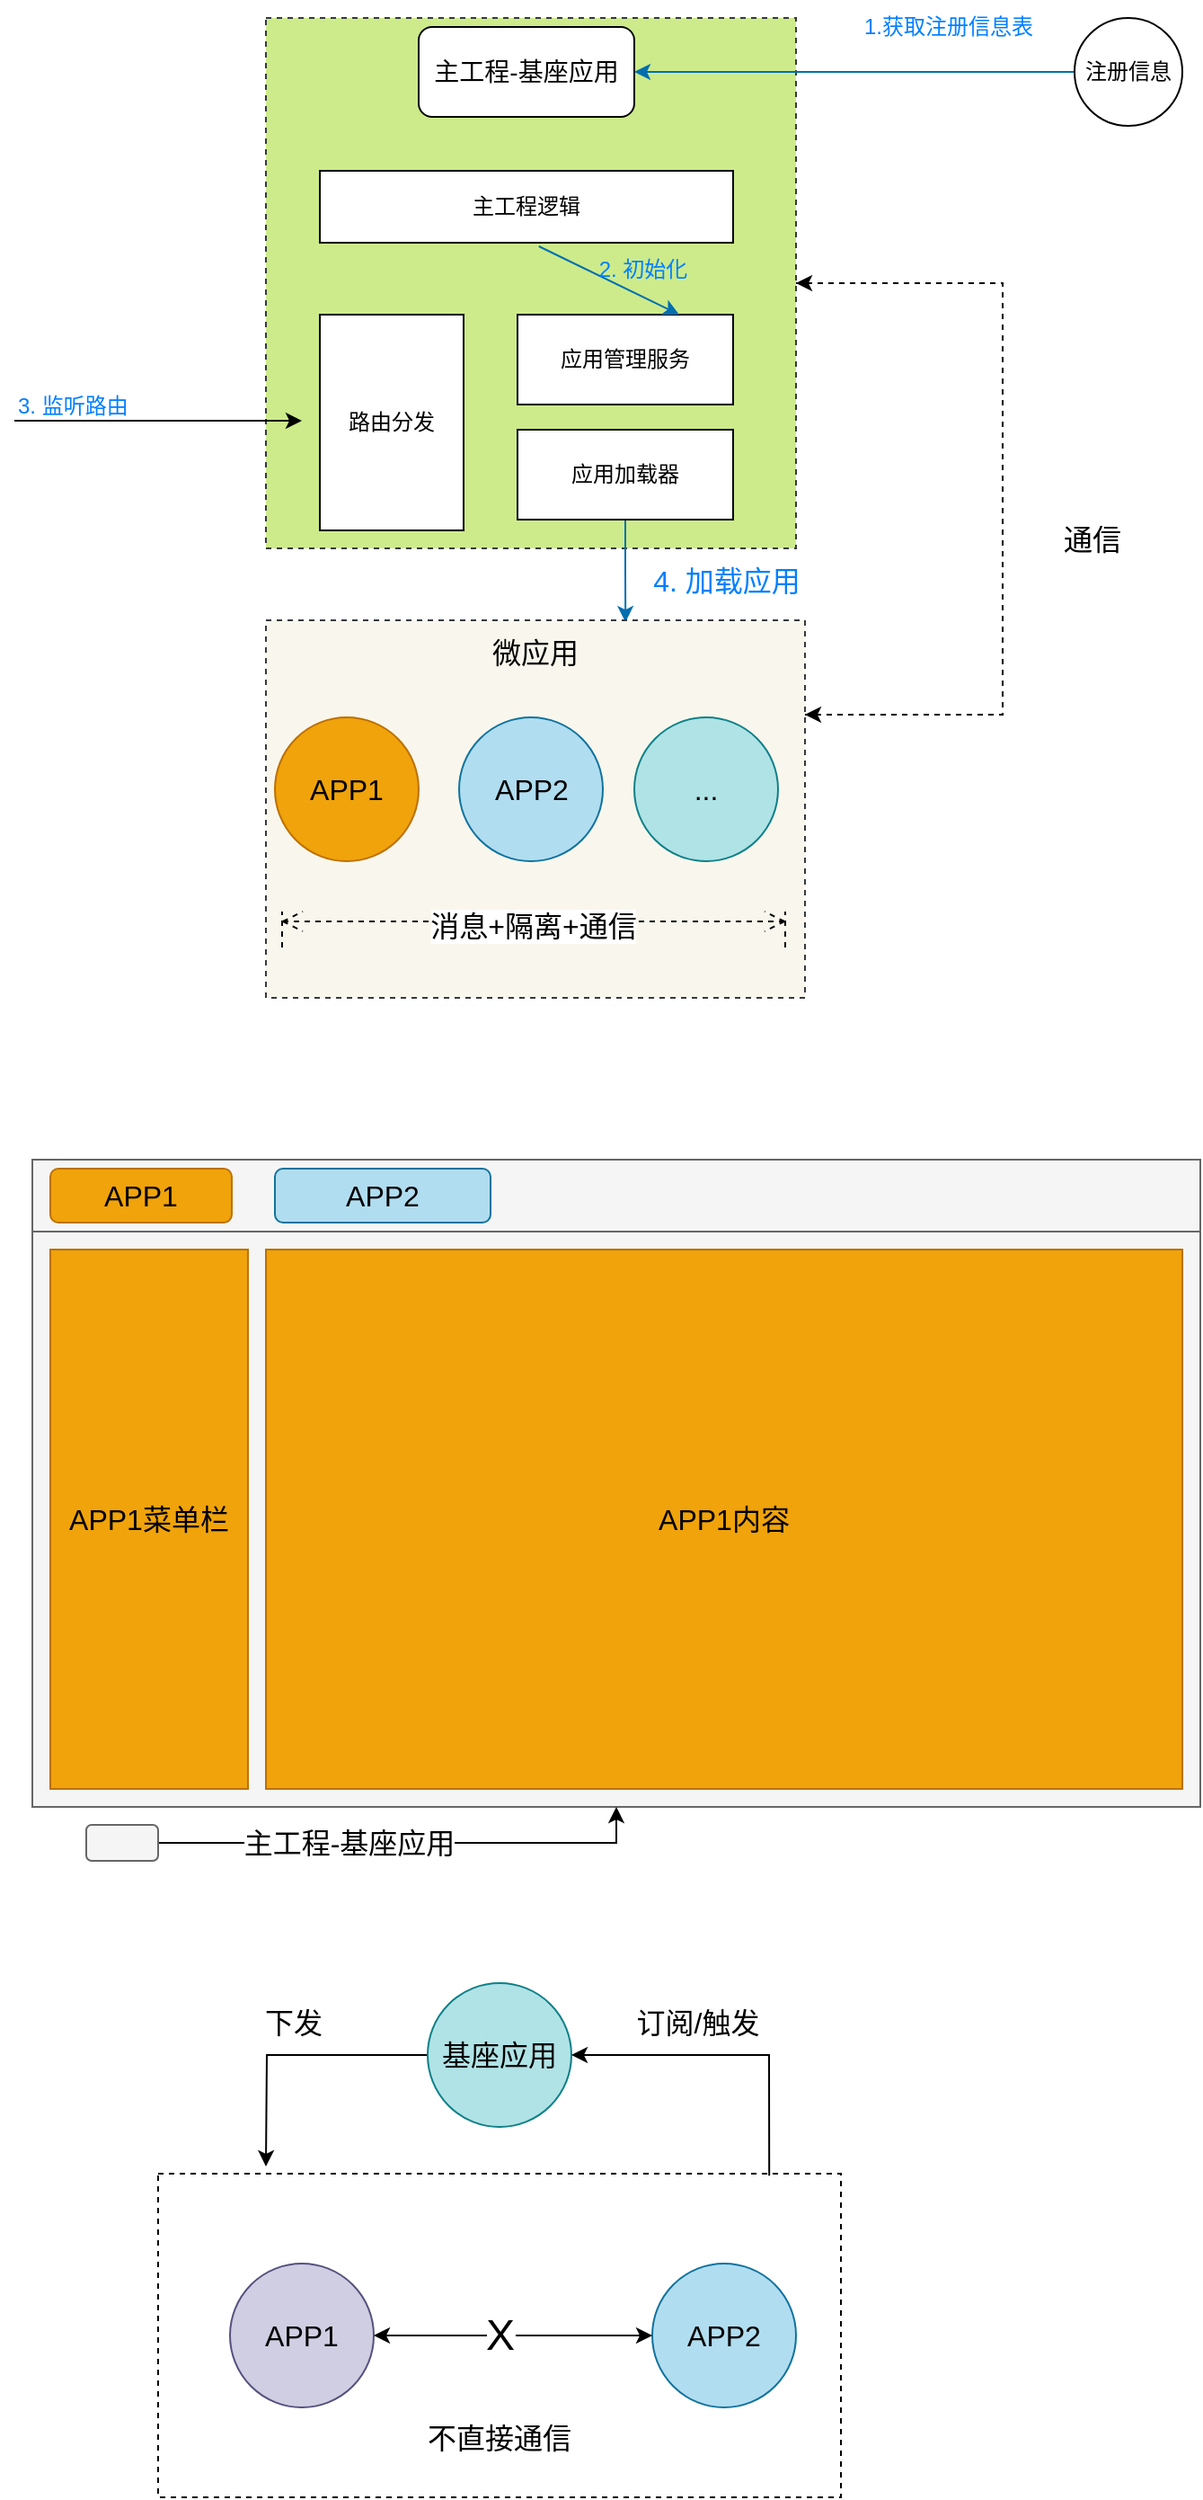 <mxfile version="19.0.3" type="device"><diagram id="MbboeBx7AhR8qSki52zz" name="第 1 页"><mxGraphModel dx="946" dy="628" grid="1" gridSize="10" guides="1" tooltips="1" connect="1" arrows="1" fold="1" page="1" pageScale="1" pageWidth="827" pageHeight="1169" math="0" shadow="0"><root><mxCell id="0"/><mxCell id="1" parent="0"/><mxCell id="MIEMwHHhxXamRDWcdJwp-39" style="edgeStyle=orthogonalEdgeStyle;rounded=0;orthogonalLoop=1;jettySize=auto;html=1;exitX=1;exitY=0.5;exitDx=0;exitDy=0;entryX=1;entryY=0.25;entryDx=0;entryDy=0;fontSize=16;fontColor=#000000;dashed=1;" parent="1" source="MIEMwHHhxXamRDWcdJwp-14" target="MIEMwHHhxXamRDWcdJwp-23" edge="1"><mxGeometry relative="1" as="geometry"><Array as="points"><mxPoint x="650" y="263"/><mxPoint x="650" y="503"/></Array></mxGeometry></mxCell><mxCell id="MIEMwHHhxXamRDWcdJwp-14" value="" style="whiteSpace=wrap;html=1;aspect=fixed;fillColor=#cdeb8b;dashed=1;strokeColor=#36393d;" parent="1" vertex="1"><mxGeometry x="240" y="115" width="295" height="295" as="geometry"/></mxCell><mxCell id="MIEMwHHhxXamRDWcdJwp-6" value="&lt;font style=&quot;font-size: 14px;&quot;&gt;主工程-基座应用&lt;/font&gt;" style="rounded=1;whiteSpace=wrap;html=1;" parent="1" vertex="1"><mxGeometry x="325" y="120" width="120" height="50" as="geometry"/></mxCell><mxCell id="MIEMwHHhxXamRDWcdJwp-7" value="主工程逻辑" style="rounded=0;whiteSpace=wrap;html=1;" parent="1" vertex="1"><mxGeometry x="270" y="200" width="230" height="40" as="geometry"/></mxCell><mxCell id="MIEMwHHhxXamRDWcdJwp-8" value="应用管理服务" style="rounded=0;whiteSpace=wrap;html=1;" parent="1" vertex="1"><mxGeometry x="380" y="280" width="120" height="50" as="geometry"/></mxCell><mxCell id="MIEMwHHhxXamRDWcdJwp-9" value="路由分发" style="rounded=0;whiteSpace=wrap;html=1;" parent="1" vertex="1"><mxGeometry x="270" y="280" width="80" height="120" as="geometry"/></mxCell><mxCell id="MIEMwHHhxXamRDWcdJwp-38" style="edgeStyle=orthogonalEdgeStyle;rounded=0;orthogonalLoop=1;jettySize=auto;html=1;exitX=0.5;exitY=1;exitDx=0;exitDy=0;entryX=0.667;entryY=0.005;entryDx=0;entryDy=0;entryPerimeter=0;fontSize=16;fontColor=#000000;fillColor=#1ba1e2;strokeColor=#006EAF;" parent="1" source="MIEMwHHhxXamRDWcdJwp-10" target="MIEMwHHhxXamRDWcdJwp-23" edge="1"><mxGeometry relative="1" as="geometry"/></mxCell><mxCell id="MIEMwHHhxXamRDWcdJwp-10" value="应用加载器" style="rounded=0;whiteSpace=wrap;html=1;" parent="1" vertex="1"><mxGeometry x="380" y="344" width="120" height="50" as="geometry"/></mxCell><mxCell id="MIEMwHHhxXamRDWcdJwp-12" value="" style="endArrow=classic;html=1;rounded=0;exitX=0.53;exitY=1.05;exitDx=0;exitDy=0;exitPerimeter=0;entryX=0.75;entryY=0;entryDx=0;entryDy=0;fillColor=#1ba1e2;strokeColor=#006EAF;" parent="1" source="MIEMwHHhxXamRDWcdJwp-7" target="MIEMwHHhxXamRDWcdJwp-8" edge="1"><mxGeometry width="50" height="50" relative="1" as="geometry"><mxPoint x="540" y="290" as="sourcePoint"/><mxPoint x="590" y="240" as="targetPoint"/></mxGeometry></mxCell><mxCell id="MIEMwHHhxXamRDWcdJwp-13" value="&lt;font color=&quot;#007fff&quot;&gt;2. 初始化&lt;/font&gt;" style="text;html=1;strokeColor=none;fillColor=none;align=center;verticalAlign=middle;whiteSpace=wrap;rounded=0;" parent="1" vertex="1"><mxGeometry x="420" y="240" width="60" height="30" as="geometry"/></mxCell><mxCell id="MIEMwHHhxXamRDWcdJwp-17" style="edgeStyle=orthogonalEdgeStyle;rounded=0;orthogonalLoop=1;jettySize=auto;html=1;exitX=0;exitY=0.5;exitDx=0;exitDy=0;entryX=1;entryY=0.5;entryDx=0;entryDy=0;fontColor=#000000;fillColor=#1ba1e2;strokeColor=#006EAF;" parent="1" source="MIEMwHHhxXamRDWcdJwp-16" target="MIEMwHHhxXamRDWcdJwp-6" edge="1"><mxGeometry relative="1" as="geometry"/></mxCell><mxCell id="MIEMwHHhxXamRDWcdJwp-16" value="&lt;font color=&quot;#000000&quot;&gt;注册信息&lt;/font&gt;" style="ellipse;whiteSpace=wrap;html=1;aspect=fixed;fontColor=#007FFF;fillColor=default;" parent="1" vertex="1"><mxGeometry x="690" y="115" width="60" height="60" as="geometry"/></mxCell><mxCell id="MIEMwHHhxXamRDWcdJwp-18" value="&lt;font color=&quot;#007fff&quot;&gt;1.获取注册信息表&lt;/font&gt;" style="text;html=1;strokeColor=none;fillColor=none;align=center;verticalAlign=middle;whiteSpace=wrap;rounded=0;dashed=1;fontColor=#000000;" parent="1" vertex="1"><mxGeometry x="570" y="105" width="100" height="30" as="geometry"/></mxCell><mxCell id="MIEMwHHhxXamRDWcdJwp-20" value="" style="endArrow=classic;html=1;rounded=0;fontColor=#007FFF;" parent="1" edge="1"><mxGeometry relative="1" as="geometry"><mxPoint x="100" y="339" as="sourcePoint"/><mxPoint x="260" y="339" as="targetPoint"/></mxGeometry></mxCell><mxCell id="MIEMwHHhxXamRDWcdJwp-22" value="&lt;font style=&quot;font-size: 12px;&quot;&gt;3. 监听路由&lt;/font&gt;" style="edgeLabel;resizable=0;html=1;align=left;verticalAlign=bottom;dashed=1;fontColor=#007FFF;fillColor=none;" parent="MIEMwHHhxXamRDWcdJwp-20" connectable="0" vertex="1"><mxGeometry x="-1" relative="1" as="geometry"/></mxCell><mxCell id="MIEMwHHhxXamRDWcdJwp-40" style="edgeStyle=orthogonalEdgeStyle;rounded=0;orthogonalLoop=1;jettySize=auto;html=1;exitX=1;exitY=0.25;exitDx=0;exitDy=0;fontSize=16;fontColor=#000000;entryX=1;entryY=0.5;entryDx=0;entryDy=0;dashed=1;" parent="1" source="MIEMwHHhxXamRDWcdJwp-23" target="MIEMwHHhxXamRDWcdJwp-14" edge="1"><mxGeometry relative="1" as="geometry"><mxPoint x="620" y="290" as="targetPoint"/><Array as="points"><mxPoint x="650" y="503"/><mxPoint x="650" y="263"/></Array></mxGeometry></mxCell><mxCell id="MIEMwHHhxXamRDWcdJwp-23" value="" style="rounded=0;whiteSpace=wrap;html=1;dashed=1;fontSize=12;fillColor=#f9f7ed;strokeColor=#36393d;" parent="1" vertex="1"><mxGeometry x="240" y="450" width="300" height="210" as="geometry"/></mxCell><mxCell id="MIEMwHHhxXamRDWcdJwp-24" value="&lt;font color=&quot;#000000&quot;&gt;&lt;span style=&quot;font-size: 16px;&quot;&gt;微应用&lt;/span&gt;&lt;/font&gt;" style="text;html=1;strokeColor=none;fillColor=none;align=center;verticalAlign=middle;whiteSpace=wrap;rounded=0;dashed=1;fontSize=14;fontColor=#007FFF;" parent="1" vertex="1"><mxGeometry x="360" y="453" width="60" height="30" as="geometry"/></mxCell><mxCell id="MIEMwHHhxXamRDWcdJwp-25" value="APP1" style="ellipse;whiteSpace=wrap;html=1;aspect=fixed;fontSize=16;fillColor=#f0a30a;fontColor=#000000;strokeColor=#BD7000;" parent="1" vertex="1"><mxGeometry x="245" y="504" width="80" height="80" as="geometry"/></mxCell><mxCell id="MIEMwHHhxXamRDWcdJwp-27" value="APP2" style="ellipse;whiteSpace=wrap;html=1;aspect=fixed;fontSize=16;fillColor=#b1ddf0;strokeColor=#10739e;" parent="1" vertex="1"><mxGeometry x="347.5" y="504" width="80" height="80" as="geometry"/></mxCell><mxCell id="MIEMwHHhxXamRDWcdJwp-28" value="..." style="ellipse;whiteSpace=wrap;html=1;aspect=fixed;fontSize=16;fillColor=#b0e3e6;strokeColor=#0e8088;" parent="1" vertex="1"><mxGeometry x="445" y="504" width="80" height="80" as="geometry"/></mxCell><mxCell id="MIEMwHHhxXamRDWcdJwp-31" value="&lt;span style=&quot;&quot;&gt;消息+隔离+通信&lt;/span&gt;" style="shape=dimension;direction=west;whiteSpace=wrap;html=1;align=center;points=[];verticalAlign=top;spacingTop=-8;labelBackgroundColor=#ffffff;dashed=1;fontSize=16;fontColor=#000000;fillColor=none;" parent="1" vertex="1"><mxGeometry x="249" y="612" width="280" height="20" as="geometry"/></mxCell><mxCell id="MIEMwHHhxXamRDWcdJwp-33" value="通信" style="text;html=1;strokeColor=none;fillColor=none;align=center;verticalAlign=middle;whiteSpace=wrap;rounded=0;dashed=1;fontSize=16;fontColor=#000000;" parent="1" vertex="1"><mxGeometry x="670" y="390" width="60" height="30" as="geometry"/></mxCell><mxCell id="MIEMwHHhxXamRDWcdJwp-42" value="&lt;font color=&quot;#007fff&quot;&gt;4. 加载应用&lt;/font&gt;" style="text;html=1;align=center;verticalAlign=middle;resizable=0;points=[];autosize=1;strokeColor=none;fillColor=none;fontSize=16;fontColor=#000000;" parent="1" vertex="1"><mxGeometry x="446" y="418" width="100" height="20" as="geometry"/></mxCell><mxCell id="MIEMwHHhxXamRDWcdJwp-53" value="" style="rounded=0;whiteSpace=wrap;html=1;fontSize=16;fillColor=#f5f5f5;strokeColor=#666666;fontColor=#333333;" parent="1" vertex="1"><mxGeometry x="110" y="750" width="650" height="360" as="geometry"/></mxCell><mxCell id="MIEMwHHhxXamRDWcdJwp-54" value="APP1菜单栏" style="rounded=0;whiteSpace=wrap;html=1;fontSize=16;fillColor=#f0a30a;strokeColor=#BD7000;fontColor=#000000;" parent="1" vertex="1"><mxGeometry x="120" y="800" width="110" height="300" as="geometry"/></mxCell><mxCell id="MIEMwHHhxXamRDWcdJwp-55" value="" style="rounded=0;whiteSpace=wrap;html=1;fontSize=16;fillColor=#f5f5f5;strokeColor=#666666;fontColor=#333333;" parent="1" vertex="1"><mxGeometry x="110" y="750" width="650" height="40" as="geometry"/></mxCell><mxCell id="MIEMwHHhxXamRDWcdJwp-56" value="APP1内容" style="rounded=0;whiteSpace=wrap;html=1;fontSize=16;fillColor=#f0a30a;strokeColor=#BD7000;fontColor=#000000;" parent="1" vertex="1"><mxGeometry x="240" y="800" width="510" height="300" as="geometry"/></mxCell><mxCell id="MIEMwHHhxXamRDWcdJwp-60" style="edgeStyle=orthogonalEdgeStyle;rounded=0;orthogonalLoop=1;jettySize=auto;html=1;exitX=1;exitY=0.5;exitDx=0;exitDy=0;entryX=0.5;entryY=1;entryDx=0;entryDy=0;fontSize=16;fontColor=#000000;" parent="1" source="MIEMwHHhxXamRDWcdJwp-57" target="MIEMwHHhxXamRDWcdJwp-53" edge="1"><mxGeometry relative="1" as="geometry"/></mxCell><mxCell id="MIEMwHHhxXamRDWcdJwp-61" value="主工程-基座应用" style="edgeLabel;html=1;align=center;verticalAlign=middle;resizable=0;points=[];fontSize=16;fontColor=#000000;" parent="MIEMwHHhxXamRDWcdJwp-60" vertex="1" connectable="0"><mxGeometry x="-0.713" y="3" relative="1" as="geometry"><mxPoint x="66" y="3" as="offset"/></mxGeometry></mxCell><mxCell id="MIEMwHHhxXamRDWcdJwp-57" value="" style="rounded=1;whiteSpace=wrap;html=1;fontSize=16;fontColor=#333333;fillColor=#f5f5f5;strokeColor=#666666;" parent="1" vertex="1"><mxGeometry x="140" y="1120" width="40" height="20" as="geometry"/></mxCell><mxCell id="MIEMwHHhxXamRDWcdJwp-62" value="APP1" style="rounded=1;whiteSpace=wrap;html=1;fontSize=16;fillColor=#f0a30a;strokeColor=#BD7000;fontColor=#000000;" parent="1" vertex="1"><mxGeometry x="120" y="755" width="101" height="30" as="geometry"/></mxCell><mxCell id="MIEMwHHhxXamRDWcdJwp-64" value="APP2" style="whiteSpace=wrap;html=1;fontSize=16;rounded=1;fillColor=#b1ddf0;strokeColor=#10739e;" parent="1" vertex="1"><mxGeometry x="245" y="755" width="120" height="30" as="geometry"/></mxCell><mxCell id="MIEMwHHhxXamRDWcdJwp-69" value="" style="rounded=0;whiteSpace=wrap;html=1;fontSize=16;fontColor=#000000;fillColor=default;dashed=1;" parent="1" vertex="1"><mxGeometry x="180" y="1314" width="380" height="180" as="geometry"/></mxCell><mxCell id="MIEMwHHhxXamRDWcdJwp-72" style="edgeStyle=orthogonalEdgeStyle;rounded=0;orthogonalLoop=1;jettySize=auto;html=1;exitX=0;exitY=0.5;exitDx=0;exitDy=0;fontSize=16;fontColor=#000000;" parent="1" source="MIEMwHHhxXamRDWcdJwp-71" edge="1"><mxGeometry relative="1" as="geometry"><mxPoint x="240" y="1310" as="targetPoint"/></mxGeometry></mxCell><mxCell id="MIEMwHHhxXamRDWcdJwp-71" value="基座应用" style="ellipse;whiteSpace=wrap;html=1;aspect=fixed;fontSize=16;fillColor=#b0e3e6;strokeColor=#0e8088;" parent="1" vertex="1"><mxGeometry x="330" y="1208" width="80" height="80" as="geometry"/></mxCell><mxCell id="MIEMwHHhxXamRDWcdJwp-74" value="APP1" style="ellipse;whiteSpace=wrap;html=1;aspect=fixed;fontSize=16;fillColor=#d0cee2;strokeColor=#56517e;" parent="1" vertex="1"><mxGeometry x="220" y="1364" width="80" height="80" as="geometry"/></mxCell><mxCell id="MIEMwHHhxXamRDWcdJwp-75" value="APP2" style="ellipse;whiteSpace=wrap;html=1;aspect=fixed;fontSize=16;fillColor=#b1ddf0;strokeColor=#10739e;" parent="1" vertex="1"><mxGeometry x="455" y="1364" width="80" height="80" as="geometry"/></mxCell><mxCell id="MIEMwHHhxXamRDWcdJwp-76" value="" style="endArrow=classic;startArrow=classic;html=1;rounded=0;fontSize=16;fontColor=#000000;exitX=1;exitY=0.5;exitDx=0;exitDy=0;entryX=0;entryY=0.5;entryDx=0;entryDy=0;" parent="1" source="MIEMwHHhxXamRDWcdJwp-74" target="MIEMwHHhxXamRDWcdJwp-75" edge="1"><mxGeometry width="50" height="50" relative="1" as="geometry"><mxPoint x="320" y="1430" as="sourcePoint"/><mxPoint x="370" y="1380" as="targetPoint"/></mxGeometry></mxCell><mxCell id="MIEMwHHhxXamRDWcdJwp-77" value="X" style="edgeLabel;html=1;align=center;verticalAlign=middle;resizable=0;points=[];fontSize=24;fontColor=#000000;" parent="MIEMwHHhxXamRDWcdJwp-76" vertex="1" connectable="0"><mxGeometry x="-0.089" y="3" relative="1" as="geometry"><mxPoint x="-1" y="3" as="offset"/></mxGeometry></mxCell><mxCell id="MIEMwHHhxXamRDWcdJwp-78" value="&lt;span style=&quot;font-size: 16px;&quot;&gt;不直接通信&lt;/span&gt;" style="text;html=1;strokeColor=none;fillColor=none;align=center;verticalAlign=middle;whiteSpace=wrap;rounded=0;dashed=1;fontSize=24;fontColor=#000000;" parent="1" vertex="1"><mxGeometry x="310" y="1444" width="120" height="30" as="geometry"/></mxCell><mxCell id="MIEMwHHhxXamRDWcdJwp-80" value="" style="endArrow=classic;html=1;rounded=0;fontSize=16;fontColor=#000000;entryX=1;entryY=0.5;entryDx=0;entryDy=0;exitX=0.895;exitY=0.006;exitDx=0;exitDy=0;exitPerimeter=0;" parent="1" source="MIEMwHHhxXamRDWcdJwp-69" target="MIEMwHHhxXamRDWcdJwp-71" edge="1"><mxGeometry width="50" height="50" relative="1" as="geometry"><mxPoint x="494" y="1314" as="sourcePoint"/><mxPoint x="420" y="1250" as="targetPoint"/><Array as="points"><mxPoint x="520" y="1248"/></Array></mxGeometry></mxCell><mxCell id="MIEMwHHhxXamRDWcdJwp-81" value="下发" style="text;html=1;align=center;verticalAlign=middle;resizable=0;points=[];autosize=1;strokeColor=none;fillColor=none;fontSize=16;fontColor=#000000;" parent="1" vertex="1"><mxGeometry x="230" y="1220" width="50" height="20" as="geometry"/></mxCell><mxCell id="MIEMwHHhxXamRDWcdJwp-82" value="订阅/触发" style="text;html=1;align=center;verticalAlign=middle;resizable=0;points=[];autosize=1;strokeColor=none;fillColor=none;fontSize=16;fontColor=#000000;" parent="1" vertex="1"><mxGeometry x="440" y="1220" width="80" height="20" as="geometry"/></mxCell></root></mxGraphModel></diagram></mxfile>